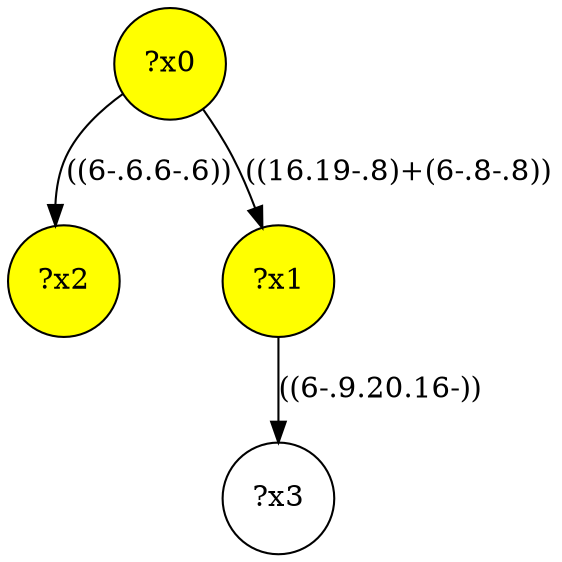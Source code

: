 digraph g {
	x2 [fillcolor="yellow", style="filled," shape=circle, label="?x2"];
	x0 [fillcolor="yellow", style="filled," shape=circle, label="?x0"];
	x1 [fillcolor="yellow", style="filled," shape=circle, label="?x1"];
	x0 -> x1 [label="((16.19-.8)+(6-.8-.8))"];
	x0 -> x2 [label="((6-.6.6-.6))"];
	x3 [shape=circle, label="?x3"];
	x1 -> x3 [label="((6-.9.20.16-))"];
}
